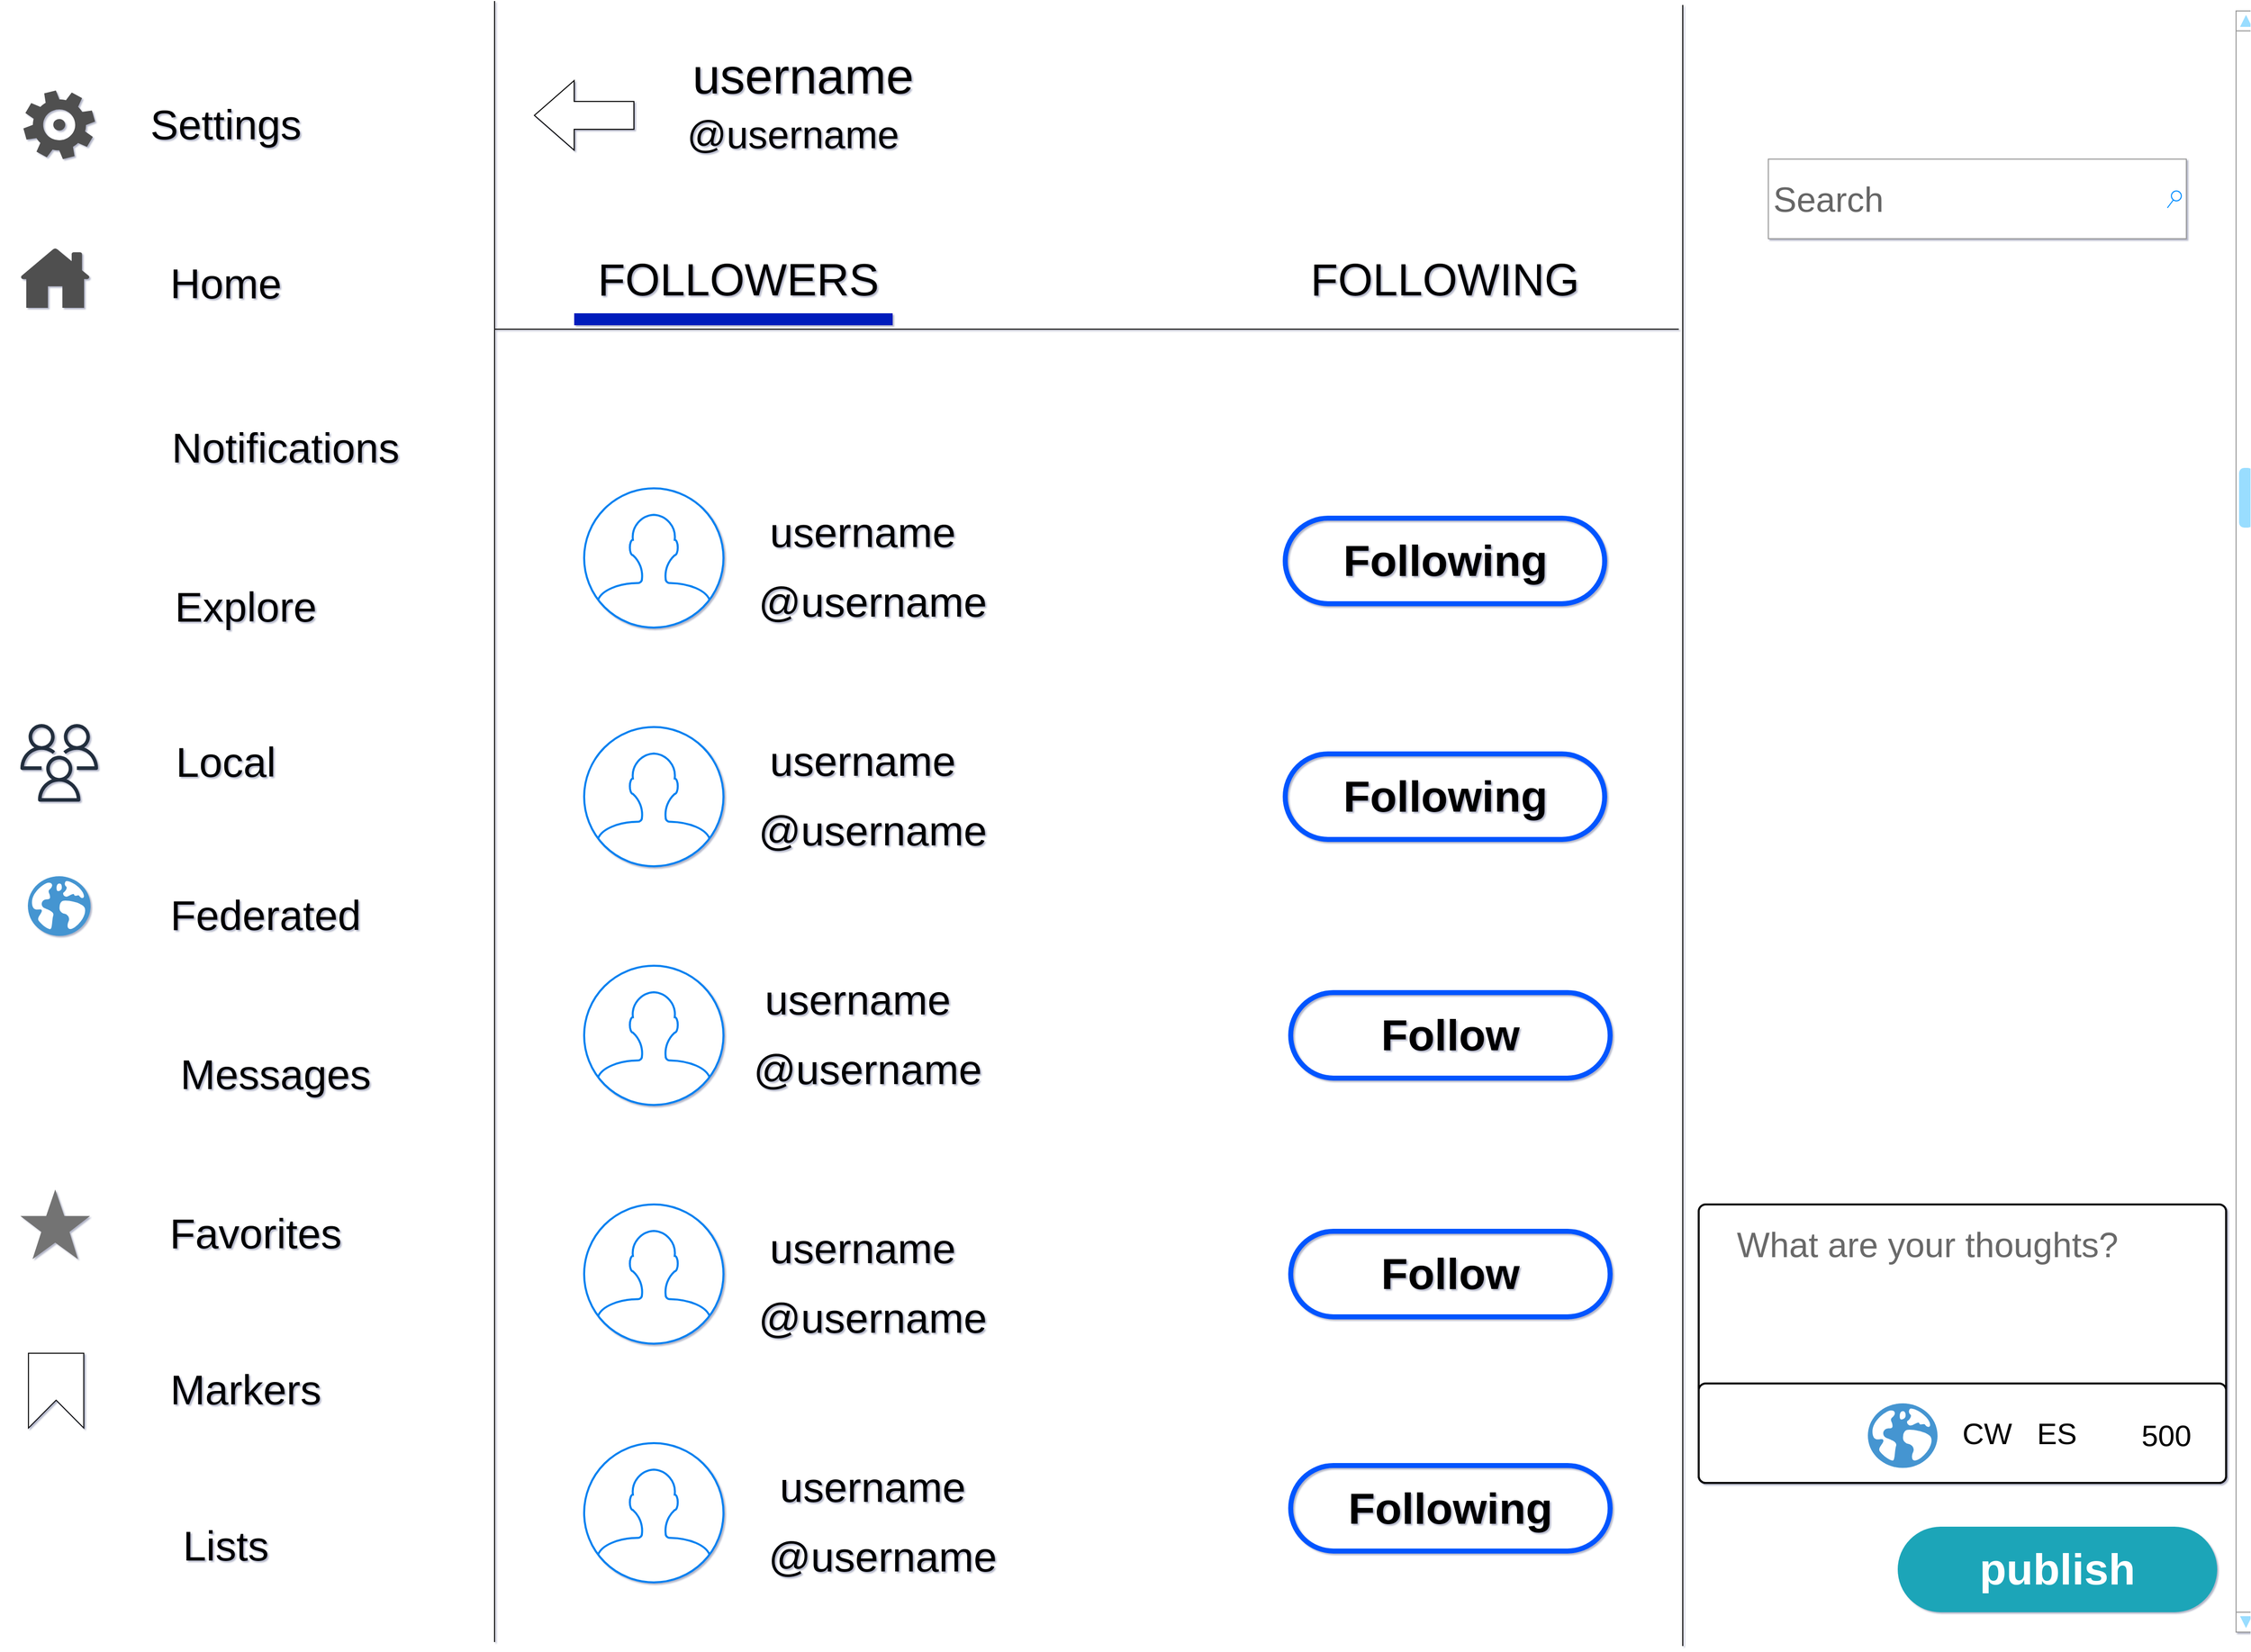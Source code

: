 <mxfile version="21.0.6" type="github" pages="2">
  <diagram name="Página-1" id="clSKfbIbrm-G46F0gqga">
    <mxGraphModel dx="3000" dy="1774" grid="1" gridSize="10" guides="1" tooltips="1" connect="1" arrows="1" fold="1" page="1" pageScale="1" pageWidth="1169" pageHeight="827" background="none" math="0" shadow="1">
      <root>
        <mxCell id="0" />
        <mxCell id="1" parent="0" />
        <mxCell id="SU3SuYScUBmW4pT_DL9_-8" value="" style="verticalLabelPosition=bottom;shadow=0;dashed=0;align=center;html=1;verticalAlign=top;strokeWidth=1;shape=mxgraph.mockup.navigation.scrollBar;strokeColor=#999999;barPos=71.273;fillColor2=#99ddff;strokeColor2=none;direction=north;rounded=1;" vertex="1" parent="1">
          <mxGeometry x="2310" y="10" width="10" height="1630" as="geometry" />
        </mxCell>
        <mxCell id="SU3SuYScUBmW4pT_DL9_-9" value="&lt;font style=&quot;font-size: 45px;&quot;&gt;FOLLOWING&lt;/font&gt;" style="text;strokeColor=none;align=center;fillColor=none;html=1;verticalAlign=middle;whiteSpace=wrap;rounded=1;fontSize=45;" vertex="1" parent="1">
          <mxGeometry x="1420" y="260" width="190" height="40" as="geometry" />
        </mxCell>
        <mxCell id="SU3SuYScUBmW4pT_DL9_-11" value="&lt;font style=&quot;font-size: 45px;&quot;&gt;FOLLOWERS&lt;/font&gt;" style="text;strokeColor=none;align=center;fillColor=none;html=1;verticalAlign=middle;whiteSpace=wrap;rounded=1;fontSize=45;" vertex="1" parent="1">
          <mxGeometry x="710" y="260" width="190" height="40" as="geometry" />
        </mxCell>
        <mxCell id="SU3SuYScUBmW4pT_DL9_-17" value="" style="endArrow=none;html=1;rounded=0;" edge="1" parent="1">
          <mxGeometry width="50" height="50" relative="1" as="geometry">
            <mxPoint x="560" y="1650" as="sourcePoint" />
            <mxPoint x="560" as="targetPoint" />
          </mxGeometry>
        </mxCell>
        <mxCell id="SU3SuYScUBmW4pT_DL9_-18" value="" style="endArrow=none;html=1;rounded=0;" edge="1" parent="1">
          <mxGeometry width="50" height="50" relative="1" as="geometry">
            <mxPoint x="1754" y="1654" as="sourcePoint" />
            <mxPoint x="1754" y="4" as="targetPoint" />
          </mxGeometry>
        </mxCell>
        <mxCell id="SU3SuYScUBmW4pT_DL9_-19" value="" style="endArrow=none;html=1;rounded=0;" edge="1" parent="1">
          <mxGeometry width="50" height="50" relative="1" as="geometry">
            <mxPoint x="560" y="330" as="sourcePoint" />
            <mxPoint x="1750" y="330" as="targetPoint" />
          </mxGeometry>
        </mxCell>
        <mxCell id="SU3SuYScUBmW4pT_DL9_-20" value="" style="ellipse;whiteSpace=wrap;html=1;aspect=fixed;shape=mxgraph.ios7.icons.user;perimeter=rectanglePerimeter;verticalAlign=top;strokeColor=#0080F0;labelBackgroundColor=#ffffff;strokeWidth=2;shadow=0;dashed=0;" vertex="1" parent="1">
          <mxGeometry x="650" y="490" width="140" height="140" as="geometry" />
        </mxCell>
        <mxCell id="SU3SuYScUBmW4pT_DL9_-21" value="" style="ellipse;whiteSpace=wrap;html=1;aspect=fixed;shape=mxgraph.ios7.icons.user;perimeter=rectanglePerimeter;verticalAlign=top;strokeColor=#0080F0;labelBackgroundColor=#ffffff;strokeWidth=2;shadow=0;dashed=0;" vertex="1" parent="1">
          <mxGeometry x="650" y="730" width="140" height="140" as="geometry" />
        </mxCell>
        <mxCell id="SU3SuYScUBmW4pT_DL9_-22" value="" style="ellipse;whiteSpace=wrap;html=1;aspect=fixed;shape=mxgraph.ios7.icons.user;perimeter=rectanglePerimeter;verticalAlign=top;strokeColor=#0080F0;labelBackgroundColor=#ffffff;strokeWidth=2;shadow=0;dashed=0;" vertex="1" parent="1">
          <mxGeometry x="650" y="970" width="140" height="140" as="geometry" />
        </mxCell>
        <mxCell id="SU3SuYScUBmW4pT_DL9_-23" value="" style="ellipse;whiteSpace=wrap;html=1;aspect=fixed;shape=mxgraph.ios7.icons.user;perimeter=rectanglePerimeter;verticalAlign=top;strokeColor=#0080F0;labelBackgroundColor=#ffffff;strokeWidth=2;shadow=0;dashed=0;" vertex="1" parent="1">
          <mxGeometry x="650" y="1210" width="140" height="140" as="geometry" />
        </mxCell>
        <mxCell id="SU3SuYScUBmW4pT_DL9_-24" value="" style="ellipse;whiteSpace=wrap;html=1;aspect=fixed;shape=mxgraph.ios7.icons.user;perimeter=rectanglePerimeter;verticalAlign=top;strokeColor=#0080F0;labelBackgroundColor=#ffffff;strokeWidth=2;shadow=0;dashed=0;" vertex="1" parent="1">
          <mxGeometry x="650" y="1450" width="140" height="140" as="geometry" />
        </mxCell>
        <mxCell id="SU3SuYScUBmW4pT_DL9_-25" value="@username" style="text;html=1;strokeColor=none;fillColor=none;align=center;verticalAlign=middle;whiteSpace=wrap;rounded=0;fontSize=42;" vertex="1" parent="1">
          <mxGeometry x="830" y="590" width="220" height="30" as="geometry" />
        </mxCell>
        <mxCell id="SU3SuYScUBmW4pT_DL9_-26" value="username" style="text;html=1;strokeColor=none;fillColor=none;align=center;verticalAlign=middle;whiteSpace=wrap;rounded=0;fontSize=42;" vertex="1" parent="1">
          <mxGeometry x="820" y="520" width="220" height="30" as="geometry" />
        </mxCell>
        <mxCell id="SU3SuYScUBmW4pT_DL9_-29" value="@username" style="text;html=1;strokeColor=none;fillColor=none;align=center;verticalAlign=middle;whiteSpace=wrap;rounded=0;fontSize=42;" vertex="1" parent="1">
          <mxGeometry x="830" y="820" width="220" height="30" as="geometry" />
        </mxCell>
        <mxCell id="SU3SuYScUBmW4pT_DL9_-30" value="username" style="text;html=1;strokeColor=none;fillColor=none;align=center;verticalAlign=middle;whiteSpace=wrap;rounded=0;fontSize=42;" vertex="1" parent="1">
          <mxGeometry x="820" y="750" width="220" height="30" as="geometry" />
        </mxCell>
        <mxCell id="SU3SuYScUBmW4pT_DL9_-31" value="@username" style="text;html=1;strokeColor=none;fillColor=none;align=center;verticalAlign=middle;whiteSpace=wrap;rounded=0;fontSize=42;" vertex="1" parent="1">
          <mxGeometry x="825" y="1060" width="220" height="30" as="geometry" />
        </mxCell>
        <mxCell id="SU3SuYScUBmW4pT_DL9_-32" value="username" style="text;html=1;strokeColor=none;fillColor=none;align=center;verticalAlign=middle;whiteSpace=wrap;rounded=0;fontSize=42;" vertex="1" parent="1">
          <mxGeometry x="815" y="990" width="220" height="30" as="geometry" />
        </mxCell>
        <mxCell id="SU3SuYScUBmW4pT_DL9_-33" value="@username" style="text;html=1;strokeColor=none;fillColor=none;align=center;verticalAlign=middle;whiteSpace=wrap;rounded=0;fontSize=42;" vertex="1" parent="1">
          <mxGeometry x="830" y="1310" width="220" height="30" as="geometry" />
        </mxCell>
        <mxCell id="SU3SuYScUBmW4pT_DL9_-34" value="username" style="text;html=1;strokeColor=none;fillColor=none;align=center;verticalAlign=middle;whiteSpace=wrap;rounded=0;fontSize=42;" vertex="1" parent="1">
          <mxGeometry x="820" y="1240" width="220" height="30" as="geometry" />
        </mxCell>
        <mxCell id="SU3SuYScUBmW4pT_DL9_-35" value="@username" style="text;html=1;strokeColor=none;fillColor=none;align=center;verticalAlign=middle;whiteSpace=wrap;rounded=0;fontSize=42;" vertex="1" parent="1">
          <mxGeometry x="840" y="1550" width="220" height="30" as="geometry" />
        </mxCell>
        <mxCell id="SU3SuYScUBmW4pT_DL9_-36" value="username" style="text;html=1;strokeColor=none;fillColor=none;align=center;verticalAlign=middle;whiteSpace=wrap;rounded=0;fontSize=42;" vertex="1" parent="1">
          <mxGeometry x="830" y="1480" width="220" height="30" as="geometry" />
        </mxCell>
        <mxCell id="SU3SuYScUBmW4pT_DL9_-38" value="Search" style="strokeWidth=1;shadow=0;dashed=0;align=center;html=1;shape=mxgraph.mockup.forms.searchBox;strokeColor=#999999;mainText=;strokeColor2=#008cff;fontColor=#666666;fontSize=35;align=left;spacingLeft=3;whiteSpace=wrap;" vertex="1" parent="1">
          <mxGeometry x="1840" y="159" width="420" height="80" as="geometry" />
        </mxCell>
        <mxCell id="SU3SuYScUBmW4pT_DL9_-39" value="" style="rounded=1;whiteSpace=wrap;html=1;absoluteArcSize=1;arcSize=14;strokeWidth=2;" vertex="1" parent="1">
          <mxGeometry x="1770" y="1210" width="530" height="280" as="geometry" />
        </mxCell>
        <mxCell id="SU3SuYScUBmW4pT_DL9_-40" value="" style="rounded=1;whiteSpace=wrap;html=1;absoluteArcSize=1;arcSize=14;strokeWidth=2;" vertex="1" parent="1">
          <mxGeometry x="1770" y="1390" width="530" height="100" as="geometry" />
        </mxCell>
        <mxCell id="SU3SuYScUBmW4pT_DL9_-41" value="" style="shape=image;html=1;verticalAlign=top;verticalLabelPosition=bottom;labelBackgroundColor=#ffffff;imageAspect=0;aspect=fixed;image=https://cdn2.iconfinder.com/data/icons/essential-web-4/50/clip-fasten-file-attach-join-128.png" vertex="1" parent="1">
          <mxGeometry x="1790" y="1407.5" width="65" height="65" as="geometry" />
        </mxCell>
        <mxCell id="SU3SuYScUBmW4pT_DL9_-43" value="" style="shape=image;html=1;verticalAlign=top;verticalLabelPosition=bottom;labelBackgroundColor=#ffffff;imageAspect=0;aspect=fixed;image=https://cdn2.iconfinder.com/data/icons/boxicons-regular-vol-3/24/bx-poll-128.png" vertex="1" parent="1">
          <mxGeometry x="1867.5" y="1403.75" width="72.5" height="72.5" as="geometry" />
        </mxCell>
        <mxCell id="SU3SuYScUBmW4pT_DL9_-44" value="" style="shadow=0;dashed=0;html=1;strokeColor=none;fillColor=#4495D1;labelPosition=center;verticalLabelPosition=bottom;verticalAlign=top;align=center;outlineConnect=0;shape=mxgraph.veeam.globe;" vertex="1" parent="1">
          <mxGeometry x="1940" y="1410" width="70" height="64.9" as="geometry" />
        </mxCell>
        <mxCell id="SU3SuYScUBmW4pT_DL9_-45" value="CW" style="text;strokeColor=none;align=center;fillColor=none;html=1;verticalAlign=middle;whiteSpace=wrap;rounded=0;fontSize=30;" vertex="1" parent="1">
          <mxGeometry x="2030" y="1425" width="60" height="30" as="geometry" />
        </mxCell>
        <mxCell id="SU3SuYScUBmW4pT_DL9_-46" value="ES" style="text;strokeColor=none;align=center;fillColor=none;html=1;verticalAlign=middle;whiteSpace=wrap;rounded=0;fontSize=30;" vertex="1" parent="1">
          <mxGeometry x="2100" y="1425.0" width="60" height="30" as="geometry" />
        </mxCell>
        <mxCell id="SU3SuYScUBmW4pT_DL9_-47" value="500" style="text;strokeColor=none;align=center;fillColor=none;html=1;verticalAlign=middle;whiteSpace=wrap;rounded=0;fontSize=30;" vertex="1" parent="1">
          <mxGeometry x="2210" y="1427.45" width="60" height="30" as="geometry" />
        </mxCell>
        <mxCell id="SU3SuYScUBmW4pT_DL9_-48" value="What are your thoughts?" style="text;strokeColor=none;align=center;fillColor=none;html=1;verticalAlign=middle;whiteSpace=wrap;rounded=0;fontSize=35;fontColor=#696969;" vertex="1" parent="1">
          <mxGeometry x="1790" y="1230" width="420" height="40" as="geometry" />
        </mxCell>
        <mxCell id="SU3SuYScUBmW4pT_DL9_-49" value="" style="shape=image;html=1;verticalAlign=top;verticalLabelPosition=bottom;labelBackgroundColor=#ffffff;imageAspect=0;aspect=fixed;image=https://cdn2.iconfinder.com/data/icons/emoji-line/32/emoji_14-128.png" vertex="1" parent="1">
          <mxGeometry x="2230" y="1220" width="60" height="60" as="geometry" />
        </mxCell>
        <mxCell id="SU3SuYScUBmW4pT_DL9_-51" value="@username" style="text;html=1;strokeColor=none;fillColor=none;align=center;verticalAlign=middle;whiteSpace=wrap;rounded=0;fontSize=39;" vertex="1" parent="1">
          <mxGeometry x="750" y="120" width="220" height="30" as="geometry" />
        </mxCell>
        <mxCell id="SU3SuYScUBmW4pT_DL9_-52" value="username" style="text;html=1;strokeColor=none;fillColor=none;align=center;verticalAlign=middle;whiteSpace=wrap;rounded=0;fontSize=50;" vertex="1" parent="1">
          <mxGeometry x="760" y="60" width="220" height="30" as="geometry" />
        </mxCell>
        <mxCell id="SU3SuYScUBmW4pT_DL9_-57" value="" style="html=1;shadow=0;dashed=0;align=center;verticalAlign=middle;shape=mxgraph.arrows2.arrow;dy=0.6;dx=40;flipH=1;notch=0;" vertex="1" parent="1">
          <mxGeometry x="600" y="80" width="100" height="70" as="geometry" />
        </mxCell>
        <mxCell id="SU3SuYScUBmW4pT_DL9_-58" value="" style="sketch=0;pointerEvents=1;shadow=0;dashed=0;html=1;strokeColor=none;fillColor=#505050;labelPosition=center;verticalLabelPosition=bottom;verticalAlign=top;outlineConnect=0;align=center;shape=mxgraph.office.concepts.home;" vertex="1" parent="1">
          <mxGeometry x="83.5" y="248.5" width="70" height="60" as="geometry" />
        </mxCell>
        <mxCell id="SU3SuYScUBmW4pT_DL9_-59" value="" style="shape=image;html=1;verticalAlign=top;verticalLabelPosition=bottom;labelBackgroundColor=#ffffff;imageAspect=0;aspect=fixed;image=https://cdn4.iconfinder.com/data/icons/essential-app-2/16/notification-bell-ring-alarm-128.png;fontColor=#454545;" vertex="1" parent="1">
          <mxGeometry x="80" y="405" width="70" height="70" as="geometry" />
        </mxCell>
        <mxCell id="SU3SuYScUBmW4pT_DL9_-60" value="" style="shape=image;html=1;verticalAlign=top;verticalLabelPosition=bottom;labelBackgroundColor=#ffffff;imageAspect=0;aspect=fixed;image=https://cdn4.iconfinder.com/data/icons/web-and-mobile-in-square/100/WebInSquare_for_publish-08-128.png" vertex="1" parent="1">
          <mxGeometry x="87" y="565" width="70" height="70" as="geometry" />
        </mxCell>
        <mxCell id="SU3SuYScUBmW4pT_DL9_-61" value="" style="sketch=0;outlineConnect=0;fontColor=#232F3E;gradientColor=none;fillColor=#232F3D;strokeColor=none;dashed=0;verticalLabelPosition=bottom;verticalAlign=top;align=center;html=1;fontSize=12;fontStyle=0;aspect=fixed;pointerEvents=1;shape=mxgraph.aws4.users;" vertex="1" parent="1">
          <mxGeometry x="83.5" y="727" width="78" height="78" as="geometry" />
        </mxCell>
        <mxCell id="SU3SuYScUBmW4pT_DL9_-62" value="" style="shadow=0;dashed=0;html=1;strokeColor=none;fillColor=#4495D1;labelPosition=center;verticalLabelPosition=bottom;verticalAlign=top;align=center;outlineConnect=0;shape=mxgraph.veeam.globe;" vertex="1" parent="1">
          <mxGeometry x="91" y="880" width="63" height="60" as="geometry" />
        </mxCell>
        <mxCell id="SU3SuYScUBmW4pT_DL9_-63" value="" style="shape=image;html=1;verticalAlign=top;verticalLabelPosition=bottom;labelBackgroundColor=#ffffff;imageAspect=0;aspect=fixed;image=https://cdn4.iconfinder.com/data/icons/ionicons/512/icon-at-128.png" vertex="1" parent="1">
          <mxGeometry x="78" y="1045" width="79" height="79" as="geometry" />
        </mxCell>
        <mxCell id="SU3SuYScUBmW4pT_DL9_-64" value="" style="html=1;dashed=0;aspect=fixed;verticalLabelPosition=bottom;verticalAlign=top;align=center;shape=mxgraph.gmdl.star;strokeColor=none;fillColor=#737373;shadow=0;sketch=0;" vertex="1" parent="1">
          <mxGeometry x="83.5" y="1195" width="70" height="70" as="geometry" />
        </mxCell>
        <mxCell id="SU3SuYScUBmW4pT_DL9_-65" value="" style="html=1;shadow=0;dashed=0;align=center;verticalAlign=middle;shape=mxgraph.arrows2.arrow;dy=0;dx=0;notch=28;rotation=-90;" vertex="1" parent="1">
          <mxGeometry x="81.81" y="1369.41" width="75.19" height="55.59" as="geometry" />
        </mxCell>
        <mxCell id="SU3SuYScUBmW4pT_DL9_-66" value="publish" style="rounded=1;whiteSpace=wrap;html=1;arcSize=50;strokeColor=none;strokeWidth=1;fillColor=#1CA5B8;fontColor=#ffffff;whiteSpace=wrap;align=center;verticalAlign=middle;spacingLeft=0;fontStyle=1;fontSize=44;spacing=10;" vertex="1" parent="1">
          <mxGeometry x="1970" y="1534" width="321" height="86" as="geometry" />
        </mxCell>
        <mxCell id="SU3SuYScUBmW4pT_DL9_-68" value="Home" style="text;html=1;strokeColor=none;fillColor=none;align=center;verticalAlign=middle;whiteSpace=wrap;rounded=0;fontSize=42;" vertex="1" parent="1">
          <mxGeometry x="180" y="270" width="220" height="30" as="geometry" />
        </mxCell>
        <mxCell id="SU3SuYScUBmW4pT_DL9_-69" value="Notifications" style="text;html=1;strokeColor=none;fillColor=none;align=center;verticalAlign=middle;whiteSpace=wrap;rounded=0;fontSize=42;" vertex="1" parent="1">
          <mxGeometry x="240" y="435" width="220" height="30" as="geometry" />
        </mxCell>
        <mxCell id="SU3SuYScUBmW4pT_DL9_-70" value="Explore" style="text;html=1;strokeColor=none;fillColor=none;align=center;verticalAlign=middle;whiteSpace=wrap;rounded=0;fontSize=42;" vertex="1" parent="1">
          <mxGeometry x="200" y="595" width="220" height="30" as="geometry" />
        </mxCell>
        <mxCell id="SU3SuYScUBmW4pT_DL9_-71" value="Local" style="text;html=1;strokeColor=none;fillColor=none;align=center;verticalAlign=middle;whiteSpace=wrap;rounded=0;fontSize=42;" vertex="1" parent="1">
          <mxGeometry x="180" y="751" width="220" height="30" as="geometry" />
        </mxCell>
        <mxCell id="SU3SuYScUBmW4pT_DL9_-72" value="Federated&lt;br&gt;" style="text;html=1;strokeColor=none;fillColor=none;align=center;verticalAlign=middle;whiteSpace=wrap;rounded=0;fontSize=42;" vertex="1" parent="1">
          <mxGeometry x="220" y="905" width="220" height="30" as="geometry" />
        </mxCell>
        <mxCell id="SU3SuYScUBmW4pT_DL9_-73" value="Messages" style="text;html=1;strokeColor=none;fillColor=none;align=center;verticalAlign=middle;whiteSpace=wrap;rounded=0;fontSize=42;" vertex="1" parent="1">
          <mxGeometry x="170" y="1065" width="340" height="30" as="geometry" />
        </mxCell>
        <mxCell id="SU3SuYScUBmW4pT_DL9_-75" value="Favorites" style="text;html=1;strokeColor=none;fillColor=none;align=center;verticalAlign=middle;whiteSpace=wrap;rounded=0;fontSize=42;" vertex="1" parent="1">
          <mxGeometry x="210" y="1225" width="220" height="30" as="geometry" />
        </mxCell>
        <mxCell id="SU3SuYScUBmW4pT_DL9_-76" value="Markers" style="text;html=1;strokeColor=none;fillColor=none;align=center;verticalAlign=middle;whiteSpace=wrap;rounded=0;fontSize=42;" vertex="1" parent="1">
          <mxGeometry x="200" y="1382.2" width="220" height="30" as="geometry" />
        </mxCell>
        <mxCell id="SU3SuYScUBmW4pT_DL9_-77" value="" style="shape=image;html=1;verticalAlign=top;verticalLabelPosition=bottom;labelBackgroundColor=#ffffff;imageAspect=0;aspect=fixed;image=https://cdn2.iconfinder.com/data/icons/shopping-elements-6/64/28-Orders_and_Check_Lists-128.png" vertex="1" parent="1">
          <mxGeometry x="63.5" y="1500" width="108" height="108" as="geometry" />
        </mxCell>
        <mxCell id="SU3SuYScUBmW4pT_DL9_-78" value="Lists" style="text;html=1;strokeColor=none;fillColor=none;align=center;verticalAlign=middle;whiteSpace=wrap;rounded=0;fontSize=42;" vertex="1" parent="1">
          <mxGeometry x="180" y="1539" width="220" height="30" as="geometry" />
        </mxCell>
        <mxCell id="SU3SuYScUBmW4pT_DL9_-79" value="" style="sketch=0;pointerEvents=1;shadow=0;dashed=0;html=1;strokeColor=none;fillColor=#505050;labelPosition=center;verticalLabelPosition=bottom;verticalAlign=top;outlineConnect=0;align=center;shape=mxgraph.office.concepts.settings_office_365;" vertex="1" parent="1">
          <mxGeometry x="86.5" y="90" width="72" height="69" as="geometry" />
        </mxCell>
        <mxCell id="SU3SuYScUBmW4pT_DL9_-80" value="Settings" style="text;html=1;strokeColor=none;fillColor=none;align=center;verticalAlign=middle;whiteSpace=wrap;rounded=0;fontSize=42;" vertex="1" parent="1">
          <mxGeometry x="180" y="109.5" width="220" height="30" as="geometry" />
        </mxCell>
        <mxCell id="SU3SuYScUBmW4pT_DL9_-82" value="Following" style="rounded=1;whiteSpace=wrap;html=1;arcSize=50;strokeColor=#0055ff;strokeWidth=5;fillColor=none;fontColor=#000000;whiteSpace=wrap;align=center;verticalAlign=middle;spacingLeft=0;fontStyle=1;fontSize=44;spacing=10;" vertex="1" parent="1">
          <mxGeometry x="1354.5" y="520" width="321" height="86" as="geometry" />
        </mxCell>
        <mxCell id="SU3SuYScUBmW4pT_DL9_-83" value="Following" style="rounded=1;whiteSpace=wrap;html=1;arcSize=50;strokeColor=#0055ff;strokeWidth=5;fillColor=none;fontColor=#000000;whiteSpace=wrap;align=center;verticalAlign=middle;spacingLeft=0;fontStyle=1;fontSize=44;spacing=10;" vertex="1" parent="1">
          <mxGeometry x="1354.5" y="757" width="321" height="86" as="geometry" />
        </mxCell>
        <mxCell id="SU3SuYScUBmW4pT_DL9_-84" value="Follow" style="rounded=1;whiteSpace=wrap;html=1;arcSize=50;strokeColor=#0055ff;strokeWidth=5;fillColor=none;fontColor=#000000;whiteSpace=wrap;align=center;verticalAlign=middle;spacingLeft=0;fontStyle=1;fontSize=44;spacing=10;" vertex="1" parent="1">
          <mxGeometry x="1360" y="997" width="321" height="86" as="geometry" />
        </mxCell>
        <mxCell id="SU3SuYScUBmW4pT_DL9_-85" value="Follow" style="rounded=1;whiteSpace=wrap;html=1;arcSize=50;strokeColor=#0055ff;strokeWidth=5;fillColor=none;fontColor=#000000;whiteSpace=wrap;align=center;verticalAlign=middle;spacingLeft=0;fontStyle=1;fontSize=44;spacing=10;" vertex="1" parent="1">
          <mxGeometry x="1360" y="1237" width="321" height="86" as="geometry" />
        </mxCell>
        <mxCell id="SU3SuYScUBmW4pT_DL9_-86" value="Following" style="rounded=1;whiteSpace=wrap;html=1;arcSize=50;strokeColor=#0055ff;strokeWidth=5;fillColor=none;fontColor=#000000;whiteSpace=wrap;align=center;verticalAlign=middle;spacingLeft=0;fontStyle=1;fontSize=44;spacing=10;" vertex="1" parent="1">
          <mxGeometry x="1360" y="1472.5" width="321" height="86" as="geometry" />
        </mxCell>
        <mxCell id="SU3SuYScUBmW4pT_DL9_-87" value="" style="endArrow=none;html=1;rounded=0;strokeWidth=12;fillColor=#0050ef;strokeColor=#001DBC;" edge="1" parent="1">
          <mxGeometry width="50" height="50" relative="1" as="geometry">
            <mxPoint x="640" y="320" as="sourcePoint" />
            <mxPoint x="960" y="320" as="targetPoint" />
          </mxGeometry>
        </mxCell>
      </root>
    </mxGraphModel>
  </diagram>
  <diagram id="EOJTYQZQKL6bCTlnqfyD" name="Página-2">
    <mxGraphModel dx="1050" dy="621" grid="1" gridSize="10" guides="1" tooltips="1" connect="1" arrows="1" fold="1" page="1" pageScale="1" pageWidth="1169" pageHeight="827" math="0" shadow="0">
      <root>
        <mxCell id="0" />
        <mxCell id="1" parent="0" />
      </root>
    </mxGraphModel>
  </diagram>
</mxfile>
